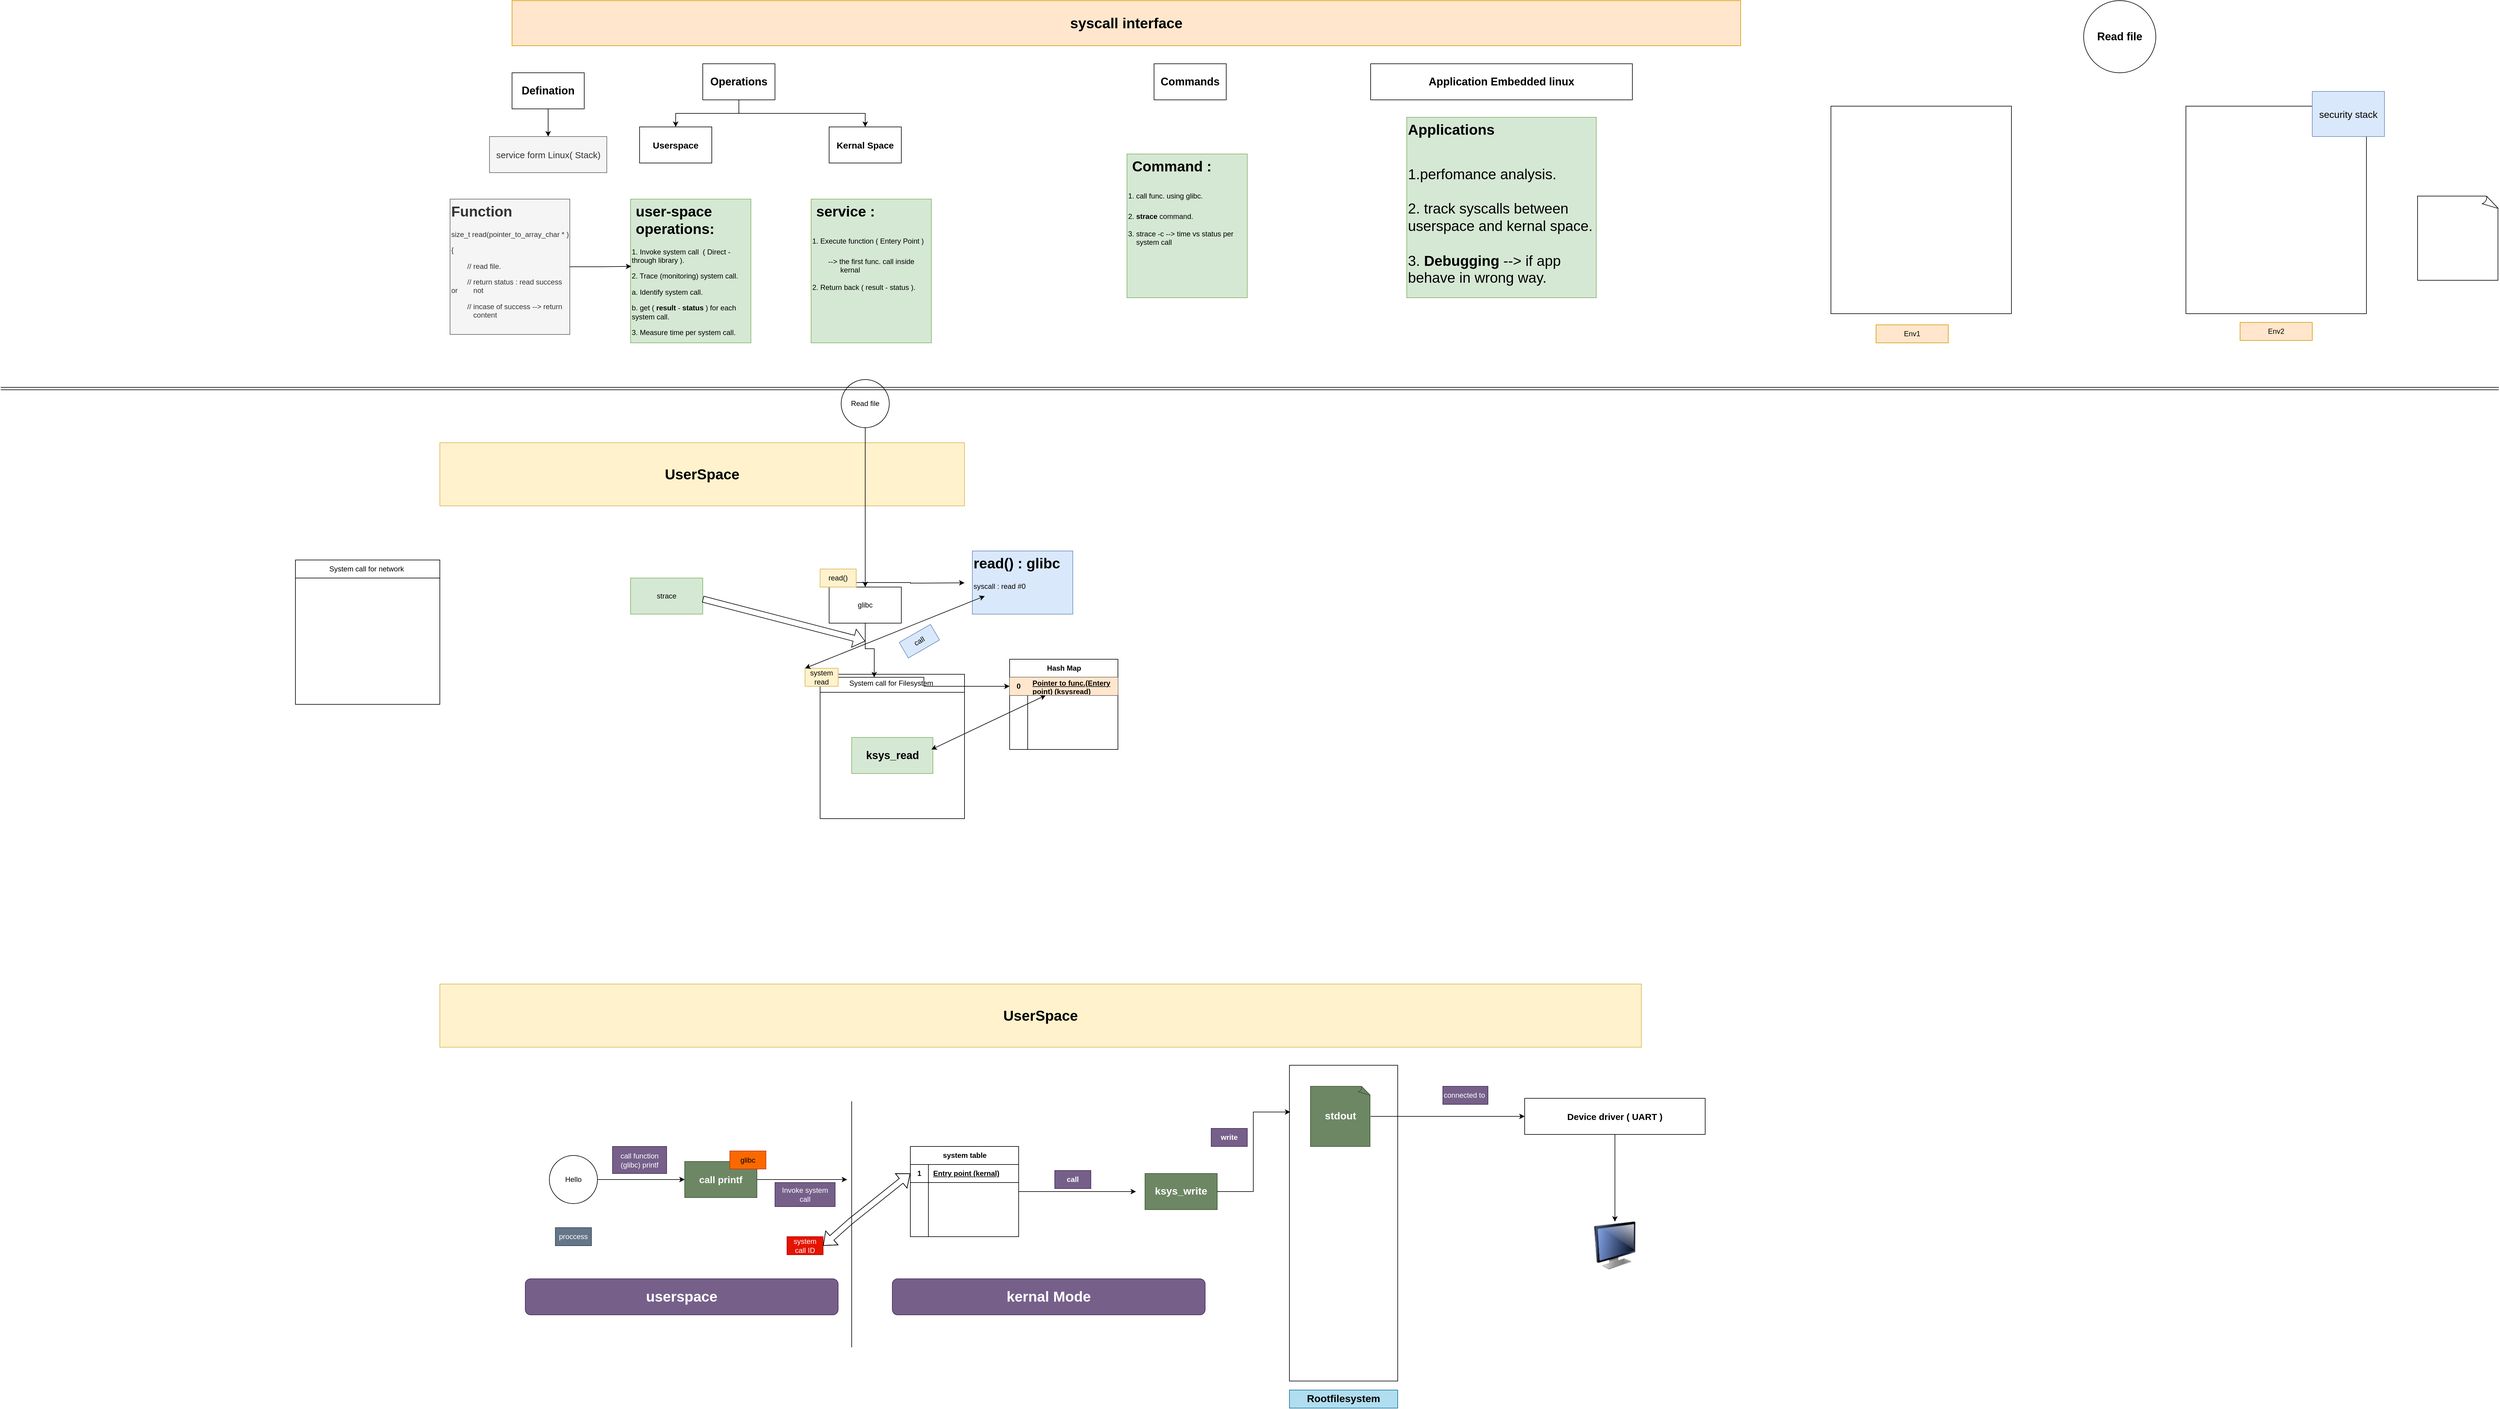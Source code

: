 <mxfile version="24.7.1" type="device">
  <diagram name="Page-1" id="wkjtfS421Uk7S2J2jEuq">
    <mxGraphModel dx="5386" dy="2872" grid="1" gridSize="15" guides="1" tooltips="1" connect="1" arrows="1" fold="1" page="1" pageScale="1" pageWidth="850" pageHeight="1100" math="0" shadow="0">
      <root>
        <mxCell id="0" />
        <mxCell id="1" parent="0" />
        <mxCell id="E7VFYcMDSvuyeAyidlnT-1" value="&lt;h1&gt;syscall interface&lt;/h1&gt;" style="rounded=0;whiteSpace=wrap;html=1;fillColor=#ffe6cc;strokeColor=#d79b00;" parent="1" vertex="1">
          <mxGeometry x="43" y="15" width="2042" height="75" as="geometry" />
        </mxCell>
        <mxCell id="E7VFYcMDSvuyeAyidlnT-6" style="edgeStyle=orthogonalEdgeStyle;rounded=0;orthogonalLoop=1;jettySize=auto;html=1;entryX=0.5;entryY=0;entryDx=0;entryDy=0;" parent="1" source="E7VFYcMDSvuyeAyidlnT-3" target="E7VFYcMDSvuyeAyidlnT-5" edge="1">
          <mxGeometry relative="1" as="geometry" />
        </mxCell>
        <mxCell id="E7VFYcMDSvuyeAyidlnT-3" value="&lt;font style=&quot;font-size: 18px;&quot;&gt;&lt;b&gt;Defination&lt;/b&gt;&lt;/font&gt;" style="rounded=0;whiteSpace=wrap;html=1;" parent="1" vertex="1">
          <mxGeometry x="43" y="135" width="120" height="60" as="geometry" />
        </mxCell>
        <mxCell id="E7VFYcMDSvuyeAyidlnT-5" value="&lt;font style=&quot;font-size: 15px;&quot;&gt;service form Linux( Stack)&lt;/font&gt;" style="rounded=0;whiteSpace=wrap;html=1;fillColor=#f5f5f5;fontColor=#333333;strokeColor=#666666;" parent="1" vertex="1">
          <mxGeometry x="5.5" y="241" width="195" height="60" as="geometry" />
        </mxCell>
        <mxCell id="E7VFYcMDSvuyeAyidlnT-12" style="edgeStyle=orthogonalEdgeStyle;rounded=0;orthogonalLoop=1;jettySize=auto;html=1;entryX=0.5;entryY=0;entryDx=0;entryDy=0;" parent="1" source="E7VFYcMDSvuyeAyidlnT-8" target="E7VFYcMDSvuyeAyidlnT-11" edge="1">
          <mxGeometry relative="1" as="geometry" />
        </mxCell>
        <mxCell id="E7VFYcMDSvuyeAyidlnT-13" style="edgeStyle=orthogonalEdgeStyle;rounded=0;orthogonalLoop=1;jettySize=auto;html=1;exitX=0.5;exitY=1;exitDx=0;exitDy=0;entryX=0.5;entryY=0;entryDx=0;entryDy=0;" parent="1" source="E7VFYcMDSvuyeAyidlnT-8" target="E7VFYcMDSvuyeAyidlnT-9" edge="1">
          <mxGeometry relative="1" as="geometry" />
        </mxCell>
        <mxCell id="E7VFYcMDSvuyeAyidlnT-8" value="&lt;font style=&quot;font-size: 18px;&quot;&gt;&lt;b&gt;Operations&lt;/b&gt;&lt;/font&gt;" style="rounded=0;whiteSpace=wrap;html=1;" parent="1" vertex="1">
          <mxGeometry x="360" y="120" width="120" height="60" as="geometry" />
        </mxCell>
        <mxCell id="E7VFYcMDSvuyeAyidlnT-9" value="&lt;b style=&quot;&quot;&gt;&lt;font style=&quot;font-size: 15px;&quot;&gt;Kernal Space&lt;/font&gt;&lt;/b&gt;" style="rounded=0;whiteSpace=wrap;html=1;" parent="1" vertex="1">
          <mxGeometry x="570" y="225" width="120" height="60" as="geometry" />
        </mxCell>
        <mxCell id="E7VFYcMDSvuyeAyidlnT-11" value="&lt;font size=&quot;1&quot; style=&quot;&quot;&gt;&lt;b style=&quot;font-size: 15px;&quot;&gt;Userspace&lt;/b&gt;&lt;/font&gt;" style="rounded=0;whiteSpace=wrap;html=1;" parent="1" vertex="1">
          <mxGeometry x="255" y="225" width="120" height="60" as="geometry" />
        </mxCell>
        <mxCell id="E7VFYcMDSvuyeAyidlnT-14" value="&lt;h1 style=&quot;margin-top: 0px;&quot;&gt;&amp;nbsp;user-space&amp;nbsp; &amp;nbsp;operations:&lt;/h1&gt;&lt;p&gt;1. Invoke system call&amp;nbsp; ( Direct - through library ).&lt;/p&gt;&lt;p&gt;2. Trace (monitoring) system call.&lt;/p&gt;&lt;p&gt;a. Identify system call.&lt;/p&gt;&lt;p&gt;b. get ( &lt;b&gt;result&lt;/b&gt; - &lt;b&gt;status&lt;/b&gt; ) for each system call.&lt;/p&gt;&lt;p&gt;3. Measure time per system call.&lt;/p&gt;" style="text;html=1;whiteSpace=wrap;overflow=hidden;rounded=0;fillColor=#d5e8d4;strokeColor=#82b366;" parent="1" vertex="1">
          <mxGeometry x="240" y="345" width="200" height="239" as="geometry" />
        </mxCell>
        <mxCell id="E7VFYcMDSvuyeAyidlnT-15" value="&lt;h1 style=&quot;margin-top: 0px;&quot;&gt;Function&lt;/h1&gt;&lt;p&gt;size_t read(pointer_to_array_char * )&lt;/p&gt;&lt;p&gt;{&lt;/p&gt;&lt;p&gt;&lt;span style=&quot;white-space: pre;&quot;&gt;&#x9;&lt;/span&gt;// read file.&lt;br&gt;&lt;/p&gt;&lt;p&gt;&lt;span style=&quot;white-space: pre;&quot;&gt;&#x9;&lt;/span&gt;// return status : read success or &lt;span style=&quot;white-space: pre;&quot;&gt;&#x9;&lt;/span&gt;&amp;nbsp; &amp;nbsp;not&lt;br&gt;&lt;/p&gt;&lt;p&gt;&lt;span style=&quot;white-space: pre;&quot;&gt;&#x9;&lt;/span&gt;// incase of success --&amp;gt; return &lt;span style=&quot;white-space: pre;&quot;&gt;&#x9;&lt;/span&gt;&amp;nbsp; &amp;nbsp;content&lt;br&gt;&lt;/p&gt;&lt;p&gt;&lt;span style=&quot;white-space: pre;&quot;&gt;&#x9;&lt;/span&gt;&lt;br&gt;&lt;/p&gt;&lt;p&gt;&lt;br&gt;&lt;/p&gt;&lt;p&gt;}&lt;br&gt;&lt;br&gt;&lt;/p&gt;" style="text;html=1;whiteSpace=wrap;overflow=hidden;rounded=0;fillColor=#f5f5f5;fontColor=#333333;strokeColor=#666666;" parent="1" vertex="1">
          <mxGeometry x="-60" y="345" width="199" height="225" as="geometry" />
        </mxCell>
        <mxCell id="E7VFYcMDSvuyeAyidlnT-16" style="edgeStyle=orthogonalEdgeStyle;rounded=0;orthogonalLoop=1;jettySize=auto;html=1;entryX=0.006;entryY=0.468;entryDx=0;entryDy=0;entryPerimeter=0;" parent="1" source="E7VFYcMDSvuyeAyidlnT-15" target="E7VFYcMDSvuyeAyidlnT-14" edge="1">
          <mxGeometry relative="1" as="geometry" />
        </mxCell>
        <mxCell id="E7VFYcMDSvuyeAyidlnT-17" value="&lt;h1 style=&quot;margin-top: 0px;&quot;&gt;&lt;span style=&quot;background-color: initial;&quot;&gt;&amp;nbsp;service :&amp;nbsp;&lt;/span&gt;&lt;/h1&gt;&lt;h1 style=&quot;margin-top: 0px;&quot;&gt;&lt;span style=&quot;background-color: initial; font-size: 12px; font-weight: normal;&quot;&gt;1. Execute function ( Entery Point )&amp;nbsp;&lt;/span&gt;&lt;/h1&gt;&lt;div&gt;&lt;span style=&quot;background-color: initial; font-size: 12px; font-weight: normal;&quot;&gt;&amp;nbsp;&lt;span style=&quot;white-space: pre;&quot;&gt;&#x9;&lt;/span&gt;--&amp;gt; the first func. call inside &lt;span style=&quot;white-space: pre;&quot;&gt;&#x9;&lt;/span&gt;&amp;nbsp; &amp;nbsp; &amp;nbsp; &amp;nbsp; &amp;nbsp; &amp;nbsp; &amp;nbsp; &amp;nbsp; &amp;nbsp; kernal&lt;/span&gt;&lt;/div&gt;&lt;div&gt;&lt;span style=&quot;background-color: initial; font-size: 12px; font-weight: normal;&quot;&gt;&lt;br&gt;&lt;/span&gt;&lt;/div&gt;&lt;div&gt;&lt;span style=&quot;background-color: initial; font-size: 12px; font-weight: normal;&quot;&gt;2. Return back ( result - status ).&lt;/span&gt;&lt;/div&gt;&lt;div&gt;&lt;span style=&quot;background-color: initial; font-size: 12px; font-weight: normal;&quot;&gt;&lt;br&gt;&lt;/span&gt;&lt;/div&gt;" style="text;html=1;whiteSpace=wrap;overflow=hidden;rounded=0;fillColor=#d5e8d4;strokeColor=#82b366;" parent="1" vertex="1">
          <mxGeometry x="540" y="345" width="200" height="239" as="geometry" />
        </mxCell>
        <mxCell id="E7VFYcMDSvuyeAyidlnT-18" value="&lt;h1&gt;&lt;b&gt;UserSpace&lt;/b&gt;&lt;/h1&gt;" style="rounded=0;whiteSpace=wrap;html=1;fillColor=#fff2cc;strokeColor=#d6b656;" parent="1" vertex="1">
          <mxGeometry x="-77" y="750" width="872" height="105" as="geometry" />
        </mxCell>
        <mxCell id="E7VFYcMDSvuyeAyidlnT-21" style="edgeStyle=orthogonalEdgeStyle;rounded=0;orthogonalLoop=1;jettySize=auto;html=1;exitX=0.5;exitY=1;exitDx=0;exitDy=0;entryX=0.5;entryY=0;entryDx=0;entryDy=0;" parent="1" source="E7VFYcMDSvuyeAyidlnT-19" target="E7VFYcMDSvuyeAyidlnT-20" edge="1">
          <mxGeometry relative="1" as="geometry" />
        </mxCell>
        <mxCell id="E7VFYcMDSvuyeAyidlnT-19" value="Read file" style="ellipse;whiteSpace=wrap;html=1;aspect=fixed;" parent="1" vertex="1">
          <mxGeometry x="590" y="645" width="80" height="80" as="geometry" />
        </mxCell>
        <mxCell id="E7VFYcMDSvuyeAyidlnT-20" value="glibc" style="rounded=0;whiteSpace=wrap;html=1;" parent="1" vertex="1">
          <mxGeometry x="570" y="990" width="120" height="60" as="geometry" />
        </mxCell>
        <mxCell id="E7VFYcMDSvuyeAyidlnT-22" value="" style="rounded=0;whiteSpace=wrap;html=1;" parent="1" vertex="1">
          <mxGeometry x="-317" y="975" width="240" height="210" as="geometry" />
        </mxCell>
        <mxCell id="E7VFYcMDSvuyeAyidlnT-23" value="System call for network&amp;nbsp;" style="rounded=0;whiteSpace=wrap;html=1;" parent="1" vertex="1">
          <mxGeometry x="-317" y="945" width="240" height="30" as="geometry" />
        </mxCell>
        <mxCell id="E7VFYcMDSvuyeAyidlnT-24" value="" style="rounded=0;whiteSpace=wrap;html=1;" parent="1" vertex="1">
          <mxGeometry x="555" y="1165" width="240" height="210" as="geometry" />
        </mxCell>
        <mxCell id="E7VFYcMDSvuyeAyidlnT-25" value="System call for Filesystem&amp;nbsp;" style="rounded=0;whiteSpace=wrap;html=1;" parent="1" vertex="1">
          <mxGeometry x="555" y="1135" width="240" height="30" as="geometry" />
        </mxCell>
        <mxCell id="anO41NX9c65Tq9o_2h3R-4" style="edgeStyle=orthogonalEdgeStyle;rounded=0;orthogonalLoop=1;jettySize=auto;html=1;exitX=1;exitY=0.75;exitDx=0;exitDy=0;" parent="1" source="anO41NX9c65Tq9o_2h3R-1" edge="1">
          <mxGeometry relative="1" as="geometry">
            <mxPoint x="795" y="983" as="targetPoint" />
          </mxGeometry>
        </mxCell>
        <mxCell id="anO41NX9c65Tq9o_2h3R-1" value="read()" style="text;html=1;align=center;verticalAlign=middle;whiteSpace=wrap;rounded=0;fillColor=#fff2cc;strokeColor=#d6b656;" parent="1" vertex="1">
          <mxGeometry x="555" y="960" width="60" height="30" as="geometry" />
        </mxCell>
        <mxCell id="anO41NX9c65Tq9o_2h3R-2" value="&lt;h1 style=&quot;margin-top: 0px;&quot;&gt;read() : glibc&lt;/h1&gt;&lt;p&gt;syscall : read #0&lt;/p&gt;" style="text;html=1;whiteSpace=wrap;overflow=hidden;rounded=0;fillColor=#dae8fc;strokeColor=#6c8ebf;" parent="1" vertex="1">
          <mxGeometry x="808" y="930" width="167" height="105" as="geometry" />
        </mxCell>
        <mxCell id="anO41NX9c65Tq9o_2h3R-23" style="edgeStyle=orthogonalEdgeStyle;rounded=0;orthogonalLoop=1;jettySize=auto;html=1;" parent="1" source="anO41NX9c65Tq9o_2h3R-6" target="anO41NX9c65Tq9o_2h3R-10" edge="1">
          <mxGeometry relative="1" as="geometry" />
        </mxCell>
        <mxCell id="anO41NX9c65Tq9o_2h3R-6" value="system read" style="text;html=1;align=center;verticalAlign=middle;whiteSpace=wrap;rounded=0;fillColor=#fff2cc;strokeColor=#d6b656;" parent="1" vertex="1">
          <mxGeometry x="530" y="1125" width="55" height="30" as="geometry" />
        </mxCell>
        <mxCell id="anO41NX9c65Tq9o_2h3R-8" value="call" style="text;html=1;align=center;verticalAlign=middle;whiteSpace=wrap;rounded=0;fillColor=#dae8fc;strokeColor=#6c8ebf;rotation=-30;" parent="1" vertex="1">
          <mxGeometry x="690" y="1065" width="60" height="30" as="geometry" />
        </mxCell>
        <mxCell id="anO41NX9c65Tq9o_2h3R-9" value="Hash Map" style="shape=table;startSize=30;container=1;collapsible=1;childLayout=tableLayout;fixedRows=1;rowLines=0;fontStyle=1;align=center;resizeLast=1;html=1;" parent="1" vertex="1">
          <mxGeometry x="870" y="1110" width="180" height="150" as="geometry" />
        </mxCell>
        <mxCell id="anO41NX9c65Tq9o_2h3R-10" value="" style="shape=tableRow;horizontal=0;startSize=0;swimlaneHead=0;swimlaneBody=0;fillColor=none;collapsible=0;dropTarget=0;points=[[0,0.5],[1,0.5]];portConstraint=eastwest;top=0;left=0;right=0;bottom=1;" parent="anO41NX9c65Tq9o_2h3R-9" vertex="1">
          <mxGeometry y="30" width="180" height="30" as="geometry" />
        </mxCell>
        <mxCell id="anO41NX9c65Tq9o_2h3R-11" value="0" style="shape=partialRectangle;connectable=0;fillColor=#ffe6cc;top=0;left=0;bottom=0;right=0;fontStyle=1;overflow=hidden;whiteSpace=wrap;html=1;strokeColor=#d79b00;" parent="anO41NX9c65Tq9o_2h3R-10" vertex="1">
          <mxGeometry width="30" height="30" as="geometry">
            <mxRectangle width="30" height="30" as="alternateBounds" />
          </mxGeometry>
        </mxCell>
        <mxCell id="anO41NX9c65Tq9o_2h3R-12" value="Pointer to func.(Entery point) (ksysread)" style="shape=partialRectangle;connectable=0;fillColor=#ffe6cc;top=0;left=0;bottom=0;right=0;align=left;spacingLeft=6;fontStyle=5;overflow=hidden;whiteSpace=wrap;html=1;strokeColor=#d79b00;" parent="anO41NX9c65Tq9o_2h3R-10" vertex="1">
          <mxGeometry x="30" width="150" height="30" as="geometry">
            <mxRectangle width="150" height="30" as="alternateBounds" />
          </mxGeometry>
        </mxCell>
        <mxCell id="anO41NX9c65Tq9o_2h3R-13" value="" style="shape=tableRow;horizontal=0;startSize=0;swimlaneHead=0;swimlaneBody=0;fillColor=none;collapsible=0;dropTarget=0;points=[[0,0.5],[1,0.5]];portConstraint=eastwest;top=0;left=0;right=0;bottom=0;" parent="anO41NX9c65Tq9o_2h3R-9" vertex="1">
          <mxGeometry y="60" width="180" height="30" as="geometry" />
        </mxCell>
        <mxCell id="anO41NX9c65Tq9o_2h3R-14" value="" style="shape=partialRectangle;connectable=0;fillColor=none;top=0;left=0;bottom=0;right=0;editable=1;overflow=hidden;whiteSpace=wrap;html=1;" parent="anO41NX9c65Tq9o_2h3R-13" vertex="1">
          <mxGeometry width="30" height="30" as="geometry">
            <mxRectangle width="30" height="30" as="alternateBounds" />
          </mxGeometry>
        </mxCell>
        <mxCell id="anO41NX9c65Tq9o_2h3R-15" value="" style="shape=partialRectangle;connectable=0;fillColor=none;top=0;left=0;bottom=0;right=0;align=left;spacingLeft=6;overflow=hidden;whiteSpace=wrap;html=1;" parent="anO41NX9c65Tq9o_2h3R-13" vertex="1">
          <mxGeometry x="30" width="150" height="30" as="geometry">
            <mxRectangle width="150" height="30" as="alternateBounds" />
          </mxGeometry>
        </mxCell>
        <mxCell id="anO41NX9c65Tq9o_2h3R-16" value="" style="shape=tableRow;horizontal=0;startSize=0;swimlaneHead=0;swimlaneBody=0;fillColor=none;collapsible=0;dropTarget=0;points=[[0,0.5],[1,0.5]];portConstraint=eastwest;top=0;left=0;right=0;bottom=0;" parent="anO41NX9c65Tq9o_2h3R-9" vertex="1">
          <mxGeometry y="90" width="180" height="30" as="geometry" />
        </mxCell>
        <mxCell id="anO41NX9c65Tq9o_2h3R-17" value="" style="shape=partialRectangle;connectable=0;fillColor=none;top=0;left=0;bottom=0;right=0;editable=1;overflow=hidden;whiteSpace=wrap;html=1;" parent="anO41NX9c65Tq9o_2h3R-16" vertex="1">
          <mxGeometry width="30" height="30" as="geometry">
            <mxRectangle width="30" height="30" as="alternateBounds" />
          </mxGeometry>
        </mxCell>
        <mxCell id="anO41NX9c65Tq9o_2h3R-18" value="" style="shape=partialRectangle;connectable=0;fillColor=none;top=0;left=0;bottom=0;right=0;align=left;spacingLeft=6;overflow=hidden;whiteSpace=wrap;html=1;" parent="anO41NX9c65Tq9o_2h3R-16" vertex="1">
          <mxGeometry x="30" width="150" height="30" as="geometry">
            <mxRectangle width="150" height="30" as="alternateBounds" />
          </mxGeometry>
        </mxCell>
        <mxCell id="anO41NX9c65Tq9o_2h3R-19" value="" style="shape=tableRow;horizontal=0;startSize=0;swimlaneHead=0;swimlaneBody=0;fillColor=none;collapsible=0;dropTarget=0;points=[[0,0.5],[1,0.5]];portConstraint=eastwest;top=0;left=0;right=0;bottom=0;" parent="anO41NX9c65Tq9o_2h3R-9" vertex="1">
          <mxGeometry y="120" width="180" height="30" as="geometry" />
        </mxCell>
        <mxCell id="anO41NX9c65Tq9o_2h3R-20" value="" style="shape=partialRectangle;connectable=0;fillColor=none;top=0;left=0;bottom=0;right=0;editable=1;overflow=hidden;whiteSpace=wrap;html=1;" parent="anO41NX9c65Tq9o_2h3R-19" vertex="1">
          <mxGeometry width="30" height="30" as="geometry">
            <mxRectangle width="30" height="30" as="alternateBounds" />
          </mxGeometry>
        </mxCell>
        <mxCell id="anO41NX9c65Tq9o_2h3R-21" value="" style="shape=partialRectangle;connectable=0;fillColor=none;top=0;left=0;bottom=0;right=0;align=left;spacingLeft=6;overflow=hidden;whiteSpace=wrap;html=1;" parent="anO41NX9c65Tq9o_2h3R-19" vertex="1">
          <mxGeometry x="30" width="150" height="30" as="geometry">
            <mxRectangle width="150" height="30" as="alternateBounds" />
          </mxGeometry>
        </mxCell>
        <mxCell id="anO41NX9c65Tq9o_2h3R-22" value="" style="endArrow=classic;startArrow=classic;html=1;rounded=0;entryX=0.124;entryY=0.714;entryDx=0;entryDy=0;entryPerimeter=0;" parent="1" target="anO41NX9c65Tq9o_2h3R-2" edge="1">
          <mxGeometry width="50" height="50" relative="1" as="geometry">
            <mxPoint x="530" y="1125" as="sourcePoint" />
            <mxPoint x="830" y="1080" as="targetPoint" />
            <Array as="points">
              <mxPoint x="530" y="1125" />
            </Array>
          </mxGeometry>
        </mxCell>
        <mxCell id="anO41NX9c65Tq9o_2h3R-24" value="&lt;b&gt;&lt;font style=&quot;font-size: 18px;&quot;&gt;ksys_read&lt;/font&gt;&lt;/b&gt;" style="text;html=1;align=center;verticalAlign=middle;whiteSpace=wrap;rounded=0;fillColor=#d5e8d4;strokeColor=#82b366;" parent="1" vertex="1">
          <mxGeometry x="607.5" y="1240" width="135" height="60" as="geometry" />
        </mxCell>
        <mxCell id="anO41NX9c65Tq9o_2h3R-25" value="" style="endArrow=classic;startArrow=classic;html=1;rounded=0;" parent="1" edge="1">
          <mxGeometry width="50" height="50" relative="1" as="geometry">
            <mxPoint x="740" y="1260" as="sourcePoint" />
            <mxPoint x="930" y="1170" as="targetPoint" />
          </mxGeometry>
        </mxCell>
        <mxCell id="anO41NX9c65Tq9o_2h3R-27" value="&lt;font style=&quot;font-size: 18px;&quot;&gt;&lt;b&gt;Commands&lt;/b&gt;&lt;/font&gt;" style="rounded=0;whiteSpace=wrap;html=1;" parent="1" vertex="1">
          <mxGeometry x="1110" y="120" width="120" height="60" as="geometry" />
        </mxCell>
        <mxCell id="anO41NX9c65Tq9o_2h3R-28" value="&lt;font style=&quot;font-size: 18px;&quot;&gt;&lt;b&gt;Application Embedded linux&lt;/b&gt;&lt;/font&gt;" style="rounded=0;whiteSpace=wrap;html=1;" parent="1" vertex="1">
          <mxGeometry x="1470" y="120" width="435" height="60" as="geometry" />
        </mxCell>
        <mxCell id="anO41NX9c65Tq9o_2h3R-30" value="" style="shape=link;html=1;rounded=0;" parent="1" edge="1">
          <mxGeometry width="100" relative="1" as="geometry">
            <mxPoint x="-806.818" y="660" as="sourcePoint" />
            <mxPoint x="3345" y="660" as="targetPoint" />
          </mxGeometry>
        </mxCell>
        <mxCell id="anO41NX9c65Tq9o_2h3R-33" value="&lt;h1 style=&quot;margin-top: 0px;&quot;&gt;&lt;span style=&quot;background-color: initial;&quot;&gt;&amp;nbsp;Command :&amp;nbsp;&lt;/span&gt;&lt;/h1&gt;&lt;h1 style=&quot;margin-top: 0px;&quot;&gt;&lt;span style=&quot;background-color: initial; font-size: 12px; font-weight: normal;&quot;&gt;1. call func. using glibc.&amp;nbsp;&lt;/span&gt;&lt;/h1&gt;&lt;div&gt;&lt;span style=&quot;background-color: initial; font-size: 12px; font-weight: normal;&quot;&gt;2. &lt;/span&gt;&lt;span style=&quot;background-color: initial; font-size: 12px;&quot;&gt;&lt;b&gt;strace&lt;/b&gt;&lt;/span&gt;&lt;span style=&quot;background-color: initial; font-size: 12px; font-weight: normal;&quot;&gt; command.&lt;/span&gt;&lt;/div&gt;&lt;div&gt;&lt;span style=&quot;background-color: initial; font-size: 12px; font-weight: normal;&quot;&gt;&lt;br&gt;&lt;/span&gt;&lt;/div&gt;&lt;div&gt;&lt;span style=&quot;background-color: initial; font-size: 12px; font-weight: normal;&quot;&gt;3. strace -c --&amp;gt; time vs status per&amp;nbsp; &amp;nbsp; &amp;nbsp; &amp;nbsp; &amp;nbsp; system call&lt;/span&gt;&lt;/div&gt;" style="text;html=1;whiteSpace=wrap;overflow=hidden;rounded=0;fillColor=#d5e8d4;strokeColor=#82b366;" parent="1" vertex="1">
          <mxGeometry x="1065" y="270" width="200" height="239" as="geometry" />
        </mxCell>
        <mxCell id="anO41NX9c65Tq9o_2h3R-35" style="edgeStyle=orthogonalEdgeStyle;rounded=0;orthogonalLoop=1;jettySize=auto;html=1;entryX=0.375;entryY=0.167;entryDx=0;entryDy=0;entryPerimeter=0;" parent="1" source="E7VFYcMDSvuyeAyidlnT-20" target="E7VFYcMDSvuyeAyidlnT-25" edge="1">
          <mxGeometry relative="1" as="geometry" />
        </mxCell>
        <mxCell id="anO41NX9c65Tq9o_2h3R-38" value="strace" style="rounded=0;whiteSpace=wrap;html=1;fillColor=#d5e8d4;strokeColor=#82b366;" parent="1" vertex="1">
          <mxGeometry x="240" y="975" width="120" height="60" as="geometry" />
        </mxCell>
        <mxCell id="anO41NX9c65Tq9o_2h3R-40" value="" style="shape=flexArrow;endArrow=classic;html=1;rounded=0;" parent="1" edge="1">
          <mxGeometry width="50" height="50" relative="1" as="geometry">
            <mxPoint x="360" y="1010" as="sourcePoint" />
            <mxPoint x="630" y="1080" as="targetPoint" />
          </mxGeometry>
        </mxCell>
        <mxCell id="anO41NX9c65Tq9o_2h3R-42" value="&lt;h1 style=&quot;margin-top: 0px;&quot;&gt;&lt;span style=&quot;background-color: initial; font-size: 24px;&quot;&gt;Applications&amp;nbsp;&lt;/span&gt;&lt;/h1&gt;&lt;div&gt;&lt;span style=&quot;background-color: initial; font-size: 24px;&quot;&gt;&lt;br&gt;&lt;/span&gt;&lt;/div&gt;&lt;div&gt;&lt;span style=&quot;background-color: initial; font-size: 24px;&quot;&gt;1.perfomance analysis.&lt;/span&gt;&lt;/div&gt;&lt;div&gt;&lt;span style=&quot;background-color: initial; font-size: 24px;&quot;&gt;&lt;br&gt;&lt;/span&gt;&lt;/div&gt;&lt;div&gt;&lt;span style=&quot;background-color: initial; font-size: 24px;&quot;&gt;2. track syscalls between&amp;nbsp; userspace and kernal space.&lt;/span&gt;&lt;/div&gt;&lt;div&gt;&lt;span style=&quot;background-color: initial; font-size: 24px;&quot;&gt;&lt;br&gt;&lt;/span&gt;&lt;/div&gt;&lt;div&gt;&lt;span style=&quot;background-color: initial; font-size: 24px;&quot;&gt;3. &lt;b&gt;Debugging&lt;/b&gt; --&amp;gt; if app behave in wrong way.&lt;/span&gt;&lt;/div&gt;" style="text;html=1;whiteSpace=wrap;overflow=hidden;rounded=0;fillColor=#d5e8d4;strokeColor=#82b366;" parent="1" vertex="1">
          <mxGeometry x="1530" y="209" width="315" height="300" as="geometry" />
        </mxCell>
        <mxCell id="xpqj0gjVJZ9JGo64nKcB-5" value="" style="rounded=0;whiteSpace=wrap;html=1;fillColor=none;" vertex="1" parent="1">
          <mxGeometry x="2235" y="190.5" width="300" height="345" as="geometry" />
        </mxCell>
        <mxCell id="xpqj0gjVJZ9JGo64nKcB-7" value="Env1" style="text;html=1;align=center;verticalAlign=middle;whiteSpace=wrap;rounded=0;fillColor=#ffe6cc;strokeColor=#d79b00;" vertex="1" parent="1">
          <mxGeometry x="2310" y="554" width="120" height="30" as="geometry" />
        </mxCell>
        <mxCell id="xpqj0gjVJZ9JGo64nKcB-8" value="" style="rounded=0;whiteSpace=wrap;html=1;" vertex="1" parent="1">
          <mxGeometry x="2825" y="190.5" width="300" height="345" as="geometry" />
        </mxCell>
        <mxCell id="xpqj0gjVJZ9JGo64nKcB-9" value="Env2" style="text;html=1;align=center;verticalAlign=middle;whiteSpace=wrap;rounded=0;fillColor=#ffe6cc;strokeColor=#d79b00;" vertex="1" parent="1">
          <mxGeometry x="2915" y="550" width="120" height="30" as="geometry" />
        </mxCell>
        <mxCell id="xpqj0gjVJZ9JGo64nKcB-10" value="&lt;b&gt;&lt;font style=&quot;font-size: 18px;&quot;&gt;Read file&lt;/font&gt;&lt;/b&gt;" style="ellipse;whiteSpace=wrap;html=1;aspect=fixed;" vertex="1" parent="1">
          <mxGeometry x="2655" y="15" width="120" height="120" as="geometry" />
        </mxCell>
        <mxCell id="xpqj0gjVJZ9JGo64nKcB-12" value="&lt;font style=&quot;font-size: 16px;&quot;&gt;security stack&lt;/font&gt;" style="text;html=1;align=center;verticalAlign=middle;whiteSpace=wrap;rounded=0;fillColor=#dae8fc;strokeColor=#6c8ebf;" vertex="1" parent="1">
          <mxGeometry x="3035" y="166" width="120" height="75" as="geometry" />
        </mxCell>
        <mxCell id="xpqj0gjVJZ9JGo64nKcB-13" value="" style="whiteSpace=wrap;html=1;shape=mxgraph.basic.document" vertex="1" parent="1">
          <mxGeometry x="3210" y="340" width="135" height="140" as="geometry" />
        </mxCell>
        <mxCell id="xpqj0gjVJZ9JGo64nKcB-14" value="&lt;h1&gt;&lt;b&gt;UserSpace&lt;/b&gt;&lt;/h1&gt;" style="rounded=0;whiteSpace=wrap;html=1;fillColor=#fff2cc;strokeColor=#d6b656;" vertex="1" parent="1">
          <mxGeometry x="-77" y="1650" width="1997" height="105" as="geometry" />
        </mxCell>
        <mxCell id="xpqj0gjVJZ9JGo64nKcB-17" style="edgeStyle=orthogonalEdgeStyle;rounded=0;orthogonalLoop=1;jettySize=auto;html=1;entryX=0;entryY=0.5;entryDx=0;entryDy=0;" edge="1" parent="1" source="xpqj0gjVJZ9JGo64nKcB-15" target="xpqj0gjVJZ9JGo64nKcB-19">
          <mxGeometry relative="1" as="geometry">
            <mxPoint x="315" y="1975" as="targetPoint" />
          </mxGeometry>
        </mxCell>
        <mxCell id="xpqj0gjVJZ9JGo64nKcB-15" value="Hello" style="ellipse;whiteSpace=wrap;html=1;aspect=fixed;" vertex="1" parent="1">
          <mxGeometry x="105" y="1935" width="80" height="80" as="geometry" />
        </mxCell>
        <mxCell id="xpqj0gjVJZ9JGo64nKcB-16" value="proccess" style="text;html=1;align=center;verticalAlign=middle;whiteSpace=wrap;rounded=0;fillColor=#647687;fontColor=#ffffff;strokeColor=#314354;" vertex="1" parent="1">
          <mxGeometry x="115" y="2055" width="60" height="30" as="geometry" />
        </mxCell>
        <mxCell id="xpqj0gjVJZ9JGo64nKcB-18" value="call function (glibc) printf" style="text;html=1;align=center;verticalAlign=middle;whiteSpace=wrap;rounded=0;fillColor=#76608a;fontColor=#ffffff;strokeColor=#432D57;" vertex="1" parent="1">
          <mxGeometry x="210" y="1920" width="90" height="45" as="geometry" />
        </mxCell>
        <mxCell id="xpqj0gjVJZ9JGo64nKcB-21" style="edgeStyle=orthogonalEdgeStyle;rounded=0;orthogonalLoop=1;jettySize=auto;html=1;" edge="1" parent="1" source="xpqj0gjVJZ9JGo64nKcB-19">
          <mxGeometry relative="1" as="geometry">
            <mxPoint x="600" y="1975" as="targetPoint" />
          </mxGeometry>
        </mxCell>
        <mxCell id="xpqj0gjVJZ9JGo64nKcB-19" value="&lt;b&gt;&lt;font style=&quot;font-size: 16px;&quot;&gt;call printf&lt;/font&gt;&lt;/b&gt;" style="rounded=0;whiteSpace=wrap;html=1;fillColor=#6d8764;fontColor=#ffffff;strokeColor=#3A5431;" vertex="1" parent="1">
          <mxGeometry x="330" y="1945" width="120" height="60" as="geometry" />
        </mxCell>
        <mxCell id="xpqj0gjVJZ9JGo64nKcB-20" value="glibc" style="text;html=1;align=center;verticalAlign=middle;whiteSpace=wrap;rounded=0;fillColor=#fa6800;fontColor=#000000;strokeColor=#C73500;" vertex="1" parent="1">
          <mxGeometry x="405" y="1927.5" width="60" height="30" as="geometry" />
        </mxCell>
        <mxCell id="xpqj0gjVJZ9JGo64nKcB-22" value="Invoke system call" style="text;html=1;align=center;verticalAlign=middle;whiteSpace=wrap;rounded=0;fillColor=#76608a;fontColor=#ffffff;strokeColor=#432D57;" vertex="1" parent="1">
          <mxGeometry x="480" y="1980" width="100" height="40" as="geometry" />
        </mxCell>
        <mxCell id="xpqj0gjVJZ9JGo64nKcB-23" value="&lt;h1&gt;userspace&lt;/h1&gt;" style="rounded=1;whiteSpace=wrap;html=1;fillColor=#76608a;fontColor=#ffffff;strokeColor=#432D57;" vertex="1" parent="1">
          <mxGeometry x="65" y="2140" width="520" height="60" as="geometry" />
        </mxCell>
        <mxCell id="xpqj0gjVJZ9JGo64nKcB-25" value="" style="endArrow=none;html=1;rounded=0;" edge="1" parent="1">
          <mxGeometry width="50" height="50" relative="1" as="geometry">
            <mxPoint x="607.5" y="2254" as="sourcePoint" />
            <mxPoint x="607.5" y="1845" as="targetPoint" />
            <Array as="points">
              <mxPoint x="607.5" y="2074" />
            </Array>
          </mxGeometry>
        </mxCell>
        <mxCell id="xpqj0gjVJZ9JGo64nKcB-26" value="&lt;h1&gt;kernal Mode&lt;/h1&gt;" style="rounded=1;whiteSpace=wrap;html=1;fillColor=#76608a;fontColor=#ffffff;strokeColor=#432D57;" vertex="1" parent="1">
          <mxGeometry x="675" y="2140" width="520" height="60" as="geometry" />
        </mxCell>
        <mxCell id="xpqj0gjVJZ9JGo64nKcB-27" value="system call ID" style="text;html=1;align=center;verticalAlign=middle;whiteSpace=wrap;rounded=0;fillColor=#e51400;fontColor=#ffffff;strokeColor=#B20000;" vertex="1" parent="1">
          <mxGeometry x="500" y="2070" width="60" height="30" as="geometry" />
        </mxCell>
        <mxCell id="xpqj0gjVJZ9JGo64nKcB-28" value="system table" style="shape=table;startSize=30;container=1;collapsible=1;childLayout=tableLayout;fixedRows=1;rowLines=0;fontStyle=1;align=center;resizeLast=1;html=1;" vertex="1" parent="1">
          <mxGeometry x="705" y="1920" width="180" height="150" as="geometry" />
        </mxCell>
        <mxCell id="xpqj0gjVJZ9JGo64nKcB-29" value="" style="shape=tableRow;horizontal=0;startSize=0;swimlaneHead=0;swimlaneBody=0;fillColor=none;collapsible=0;dropTarget=0;points=[[0,0.5],[1,0.5]];portConstraint=eastwest;top=0;left=0;right=0;bottom=1;" vertex="1" parent="xpqj0gjVJZ9JGo64nKcB-28">
          <mxGeometry y="30" width="180" height="30" as="geometry" />
        </mxCell>
        <mxCell id="xpqj0gjVJZ9JGo64nKcB-30" value="1" style="shape=partialRectangle;connectable=0;fillColor=none;top=0;left=0;bottom=0;right=0;fontStyle=1;overflow=hidden;whiteSpace=wrap;html=1;" vertex="1" parent="xpqj0gjVJZ9JGo64nKcB-29">
          <mxGeometry width="30" height="30" as="geometry">
            <mxRectangle width="30" height="30" as="alternateBounds" />
          </mxGeometry>
        </mxCell>
        <mxCell id="xpqj0gjVJZ9JGo64nKcB-31" value="Entry point (kernal)" style="shape=partialRectangle;connectable=0;fillColor=none;top=0;left=0;bottom=0;right=0;align=left;spacingLeft=6;fontStyle=5;overflow=hidden;whiteSpace=wrap;html=1;" vertex="1" parent="xpqj0gjVJZ9JGo64nKcB-29">
          <mxGeometry x="30" width="150" height="30" as="geometry">
            <mxRectangle width="150" height="30" as="alternateBounds" />
          </mxGeometry>
        </mxCell>
        <mxCell id="xpqj0gjVJZ9JGo64nKcB-32" value="" style="shape=tableRow;horizontal=0;startSize=0;swimlaneHead=0;swimlaneBody=0;fillColor=none;collapsible=0;dropTarget=0;points=[[0,0.5],[1,0.5]];portConstraint=eastwest;top=0;left=0;right=0;bottom=0;" vertex="1" parent="xpqj0gjVJZ9JGo64nKcB-28">
          <mxGeometry y="60" width="180" height="30" as="geometry" />
        </mxCell>
        <mxCell id="xpqj0gjVJZ9JGo64nKcB-33" value="" style="shape=partialRectangle;connectable=0;fillColor=none;top=0;left=0;bottom=0;right=0;editable=1;overflow=hidden;whiteSpace=wrap;html=1;" vertex="1" parent="xpqj0gjVJZ9JGo64nKcB-32">
          <mxGeometry width="30" height="30" as="geometry">
            <mxRectangle width="30" height="30" as="alternateBounds" />
          </mxGeometry>
        </mxCell>
        <mxCell id="xpqj0gjVJZ9JGo64nKcB-34" value="" style="shape=partialRectangle;connectable=0;fillColor=none;top=0;left=0;bottom=0;right=0;align=left;spacingLeft=6;overflow=hidden;whiteSpace=wrap;html=1;" vertex="1" parent="xpqj0gjVJZ9JGo64nKcB-32">
          <mxGeometry x="30" width="150" height="30" as="geometry">
            <mxRectangle width="150" height="30" as="alternateBounds" />
          </mxGeometry>
        </mxCell>
        <mxCell id="xpqj0gjVJZ9JGo64nKcB-35" value="" style="shape=tableRow;horizontal=0;startSize=0;swimlaneHead=0;swimlaneBody=0;fillColor=none;collapsible=0;dropTarget=0;points=[[0,0.5],[1,0.5]];portConstraint=eastwest;top=0;left=0;right=0;bottom=0;" vertex="1" parent="xpqj0gjVJZ9JGo64nKcB-28">
          <mxGeometry y="90" width="180" height="30" as="geometry" />
        </mxCell>
        <mxCell id="xpqj0gjVJZ9JGo64nKcB-36" value="" style="shape=partialRectangle;connectable=0;fillColor=none;top=0;left=0;bottom=0;right=0;editable=1;overflow=hidden;whiteSpace=wrap;html=1;" vertex="1" parent="xpqj0gjVJZ9JGo64nKcB-35">
          <mxGeometry width="30" height="30" as="geometry">
            <mxRectangle width="30" height="30" as="alternateBounds" />
          </mxGeometry>
        </mxCell>
        <mxCell id="xpqj0gjVJZ9JGo64nKcB-37" value="" style="shape=partialRectangle;connectable=0;fillColor=none;top=0;left=0;bottom=0;right=0;align=left;spacingLeft=6;overflow=hidden;whiteSpace=wrap;html=1;" vertex="1" parent="xpqj0gjVJZ9JGo64nKcB-35">
          <mxGeometry x="30" width="150" height="30" as="geometry">
            <mxRectangle width="150" height="30" as="alternateBounds" />
          </mxGeometry>
        </mxCell>
        <mxCell id="xpqj0gjVJZ9JGo64nKcB-38" value="" style="shape=tableRow;horizontal=0;startSize=0;swimlaneHead=0;swimlaneBody=0;fillColor=none;collapsible=0;dropTarget=0;points=[[0,0.5],[1,0.5]];portConstraint=eastwest;top=0;left=0;right=0;bottom=0;" vertex="1" parent="xpqj0gjVJZ9JGo64nKcB-28">
          <mxGeometry y="120" width="180" height="30" as="geometry" />
        </mxCell>
        <mxCell id="xpqj0gjVJZ9JGo64nKcB-39" value="" style="shape=partialRectangle;connectable=0;fillColor=none;top=0;left=0;bottom=0;right=0;editable=1;overflow=hidden;whiteSpace=wrap;html=1;" vertex="1" parent="xpqj0gjVJZ9JGo64nKcB-38">
          <mxGeometry width="30" height="30" as="geometry">
            <mxRectangle width="30" height="30" as="alternateBounds" />
          </mxGeometry>
        </mxCell>
        <mxCell id="xpqj0gjVJZ9JGo64nKcB-40" value="" style="shape=partialRectangle;connectable=0;fillColor=none;top=0;left=0;bottom=0;right=0;align=left;spacingLeft=6;overflow=hidden;whiteSpace=wrap;html=1;" vertex="1" parent="xpqj0gjVJZ9JGo64nKcB-38">
          <mxGeometry x="30" width="150" height="30" as="geometry">
            <mxRectangle width="150" height="30" as="alternateBounds" />
          </mxGeometry>
        </mxCell>
        <mxCell id="xpqj0gjVJZ9JGo64nKcB-41" value="" style="shape=flexArrow;endArrow=classic;startArrow=classic;html=1;rounded=0;entryX=0;entryY=0.5;entryDx=0;entryDy=0;" edge="1" parent="1" target="xpqj0gjVJZ9JGo64nKcB-29">
          <mxGeometry width="100" height="100" relative="1" as="geometry">
            <mxPoint x="560" y="2085" as="sourcePoint" />
            <mxPoint x="660" y="1985" as="targetPoint" />
            <Array as="points">
              <mxPoint x="605" y="2045" />
            </Array>
          </mxGeometry>
        </mxCell>
        <mxCell id="xpqj0gjVJZ9JGo64nKcB-42" style="edgeStyle=orthogonalEdgeStyle;rounded=0;orthogonalLoop=1;jettySize=auto;html=1;" edge="1" parent="1" source="xpqj0gjVJZ9JGo64nKcB-32">
          <mxGeometry relative="1" as="geometry">
            <mxPoint x="1080" y="1995" as="targetPoint" />
          </mxGeometry>
        </mxCell>
        <mxCell id="xpqj0gjVJZ9JGo64nKcB-43" value="&lt;font style=&quot;font-size: 17px;&quot;&gt;&lt;b&gt;ksys_write&lt;/b&gt;&lt;/font&gt;" style="rounded=0;whiteSpace=wrap;html=1;fillColor=#6d8764;fontColor=#ffffff;strokeColor=#3A5431;" vertex="1" parent="1">
          <mxGeometry x="1095" y="1965" width="120" height="60" as="geometry" />
        </mxCell>
        <mxCell id="xpqj0gjVJZ9JGo64nKcB-44" value="&lt;h4&gt;call&lt;/h4&gt;" style="text;html=1;align=center;verticalAlign=middle;whiteSpace=wrap;rounded=0;fillColor=#76608a;fontColor=#ffffff;strokeColor=#432D57;" vertex="1" parent="1">
          <mxGeometry x="945" y="1960" width="60" height="30" as="geometry" />
        </mxCell>
        <mxCell id="xpqj0gjVJZ9JGo64nKcB-45" value="" style="rounded=0;whiteSpace=wrap;html=1;" vertex="1" parent="1">
          <mxGeometry x="1335" y="1785" width="180" height="525" as="geometry" />
        </mxCell>
        <mxCell id="xpqj0gjVJZ9JGo64nKcB-54" style="edgeStyle=orthogonalEdgeStyle;rounded=0;orthogonalLoop=1;jettySize=auto;html=1;entryX=0;entryY=0.5;entryDx=0;entryDy=0;" edge="1" parent="1" source="xpqj0gjVJZ9JGo64nKcB-46" target="xpqj0gjVJZ9JGo64nKcB-56">
          <mxGeometry relative="1" as="geometry">
            <mxPoint x="1695" y="1870" as="targetPoint" />
          </mxGeometry>
        </mxCell>
        <mxCell id="xpqj0gjVJZ9JGo64nKcB-46" value="&lt;b&gt;&lt;font style=&quot;font-size: 17px;&quot;&gt;stdout&lt;/font&gt;&lt;/b&gt;" style="whiteSpace=wrap;html=1;shape=mxgraph.basic.document;fillColor=#6d8764;fontColor=#ffffff;strokeColor=#3A5431;" vertex="1" parent="1">
          <mxGeometry x="1370" y="1820" width="100" height="100" as="geometry" />
        </mxCell>
        <mxCell id="xpqj0gjVJZ9JGo64nKcB-50" style="edgeStyle=orthogonalEdgeStyle;rounded=0;orthogonalLoop=1;jettySize=auto;html=1;entryX=0.008;entryY=0.148;entryDx=0;entryDy=0;entryPerimeter=0;" edge="1" parent="1" source="xpqj0gjVJZ9JGo64nKcB-43" target="xpqj0gjVJZ9JGo64nKcB-45">
          <mxGeometry relative="1" as="geometry" />
        </mxCell>
        <mxCell id="xpqj0gjVJZ9JGo64nKcB-51" value="&lt;b&gt;write&lt;/b&gt;" style="text;html=1;align=center;verticalAlign=middle;whiteSpace=wrap;rounded=0;fillColor=#76608a;fontColor=#ffffff;strokeColor=#432D57;" vertex="1" parent="1">
          <mxGeometry x="1205" y="1890" width="60" height="30" as="geometry" />
        </mxCell>
        <mxCell id="xpqj0gjVJZ9JGo64nKcB-53" value="&lt;b&gt;&lt;font style=&quot;font-size: 17px;&quot;&gt;Rootfilesystem&lt;/font&gt;&lt;/b&gt;" style="rounded=0;whiteSpace=wrap;html=1;fillColor=#b1ddf0;strokeColor=#10739e;" vertex="1" parent="1">
          <mxGeometry x="1335" y="2325" width="180" height="30" as="geometry" />
        </mxCell>
        <mxCell id="xpqj0gjVJZ9JGo64nKcB-55" value="connected to&amp;nbsp;" style="text;html=1;align=center;verticalAlign=middle;whiteSpace=wrap;rounded=0;fillColor=#76608a;strokeColor=#432D57;fontColor=#ffffff;" vertex="1" parent="1">
          <mxGeometry x="1590" y="1820" width="75" height="30" as="geometry" />
        </mxCell>
        <mxCell id="xpqj0gjVJZ9JGo64nKcB-58" style="edgeStyle=orthogonalEdgeStyle;rounded=0;orthogonalLoop=1;jettySize=auto;html=1;" edge="1" parent="1" source="xpqj0gjVJZ9JGo64nKcB-56" target="xpqj0gjVJZ9JGo64nKcB-57">
          <mxGeometry relative="1" as="geometry" />
        </mxCell>
        <mxCell id="xpqj0gjVJZ9JGo64nKcB-56" value="&lt;b&gt;&lt;font style=&quot;font-size: 15px;&quot;&gt;Device driver ( UART )&lt;/font&gt;&lt;/b&gt;" style="rounded=0;whiteSpace=wrap;html=1;" vertex="1" parent="1">
          <mxGeometry x="1726" y="1840" width="300" height="60" as="geometry" />
        </mxCell>
        <mxCell id="xpqj0gjVJZ9JGo64nKcB-57" value="" style="image;html=1;image=img/lib/clip_art/computers/Monitor_128x128.png" vertex="1" parent="1">
          <mxGeometry x="1836" y="2045" width="80" height="80" as="geometry" />
        </mxCell>
      </root>
    </mxGraphModel>
  </diagram>
</mxfile>
